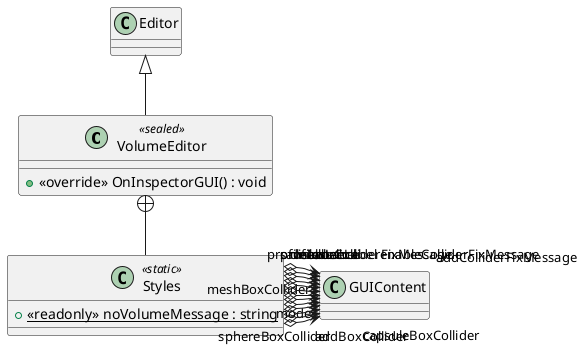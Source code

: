 @startuml
class VolumeEditor <<sealed>> {
    + <<override>> OnInspectorGUI() : void
}
class Styles <<static>> {
    + {static} <<readonly>> noVolumeMessage : string
}
Editor <|-- VolumeEditor
VolumeEditor +-- Styles
Styles o-> "mode" GUIContent
Styles o-> "addBoxCollider" GUIContent
Styles o-> "sphereBoxCollider" GUIContent
Styles o-> "capsuleBoxCollider" GUIContent
Styles o-> "meshBoxCollider" GUIContent
Styles o-> "addColliderFixMessage" GUIContent
Styles o-> "disableColliderFixMessage" GUIContent
Styles o-> "enableColliderFixMessage" GUIContent
Styles o-> "profileInstance" GUIContent
Styles o-> "profile" GUIContent
Styles o-> "newLabel" GUIContent
Styles o-> "saveLabel" GUIContent
Styles o-> "cloneLabel" GUIContent
@enduml
